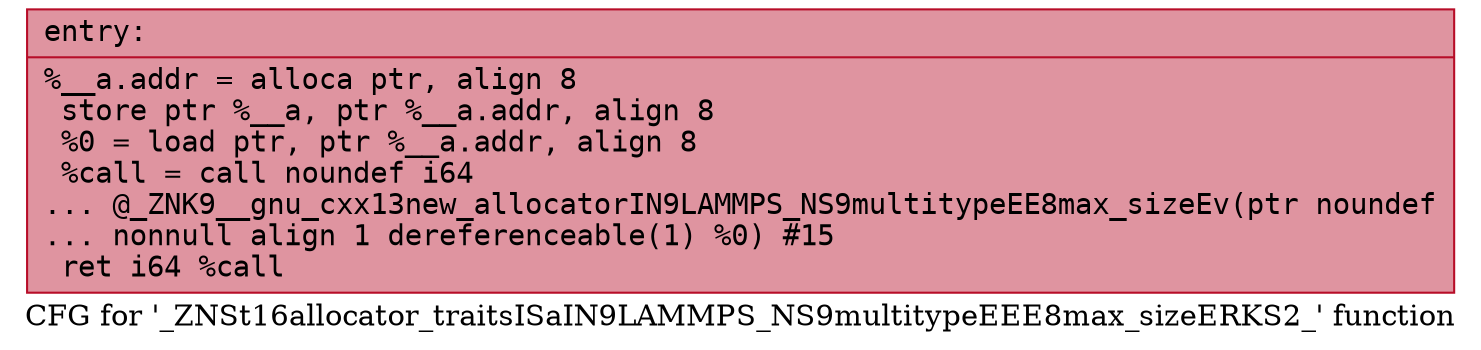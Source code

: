 digraph "CFG for '_ZNSt16allocator_traitsISaIN9LAMMPS_NS9multitypeEEE8max_sizeERKS2_' function" {
	label="CFG for '_ZNSt16allocator_traitsISaIN9LAMMPS_NS9multitypeEEE8max_sizeERKS2_' function";

	Node0x55bd405d4b70 [shape=record,color="#b70d28ff", style=filled, fillcolor="#b70d2870" fontname="Courier",label="{entry:\l|  %__a.addr = alloca ptr, align 8\l  store ptr %__a, ptr %__a.addr, align 8\l  %0 = load ptr, ptr %__a.addr, align 8\l  %call = call noundef i64\l... @_ZNK9__gnu_cxx13new_allocatorIN9LAMMPS_NS9multitypeEE8max_sizeEv(ptr noundef\l... nonnull align 1 dereferenceable(1) %0) #15\l  ret i64 %call\l}"];
}
